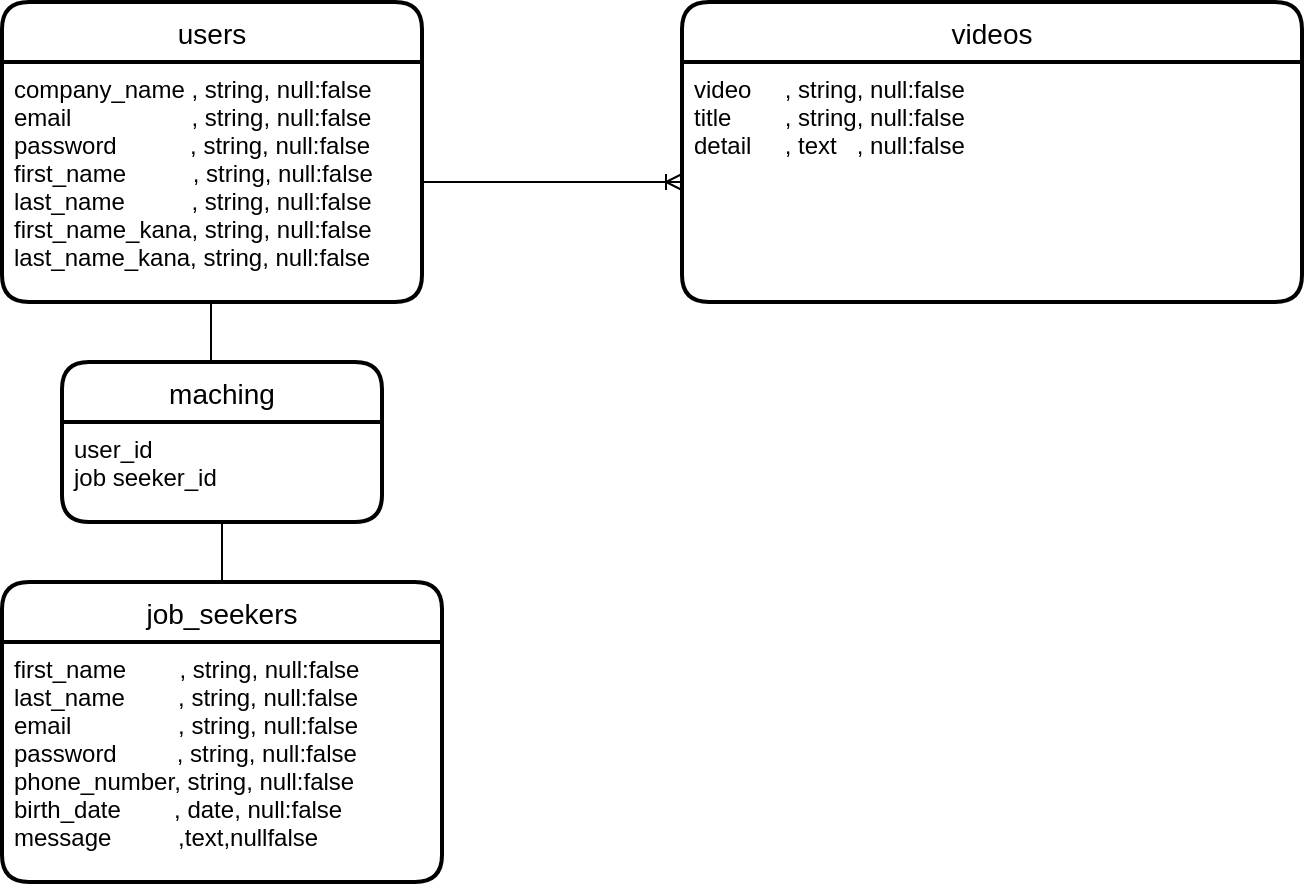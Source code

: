 <mxfile version="13.6.5">
    <diagram id="Gr9J8K8FOcoK_80b4tq5" name="ページ1">
        <mxGraphModel dx="312" dy="914" grid="1" gridSize="10" guides="1" tooltips="1" connect="1" arrows="1" fold="1" page="1" pageScale="1" pageWidth="827" pageHeight="1169" math="0" shadow="0">
            <root>
                <mxCell id="0"/>
                <mxCell id="1" parent="0"/>
                <mxCell id="2" value="users" style="swimlane;childLayout=stackLayout;horizontal=1;startSize=30;horizontalStack=0;rounded=1;fontSize=14;fontStyle=0;strokeWidth=2;resizeParent=0;resizeLast=1;shadow=0;dashed=0;align=center;" vertex="1" parent="1">
                    <mxGeometry x="40" y="120" width="210" height="150" as="geometry"/>
                </mxCell>
                <mxCell id="3" value="company_name , string, null:false&#10;email                  , string, null:false&#10;password           , string, null:false&#10;first_name          , string, null:false&#10;last_name          , string, null:false&#10;first_name_kana, string, null:false&#10;last_name_kana, string, null:false" style="align=left;strokeColor=none;fillColor=none;spacingLeft=4;fontSize=12;verticalAlign=top;resizable=0;rotatable=0;part=1;" vertex="1" parent="2">
                    <mxGeometry y="30" width="210" height="120" as="geometry"/>
                </mxCell>
                <mxCell id="4" value="videos" style="swimlane;childLayout=stackLayout;horizontal=1;startSize=30;horizontalStack=0;rounded=1;fontSize=14;fontStyle=0;strokeWidth=2;resizeParent=0;resizeLast=1;shadow=0;dashed=0;align=center;" vertex="1" parent="1">
                    <mxGeometry x="380" y="120" width="310" height="150" as="geometry"/>
                </mxCell>
                <mxCell id="5" value="video     , string, null:false&#10;title        , string, null:false&#10;detail     , text   , null:false" style="align=left;strokeColor=none;fillColor=none;spacingLeft=4;fontSize=12;verticalAlign=top;resizable=0;rotatable=0;part=1;" vertex="1" parent="4">
                    <mxGeometry y="30" width="310" height="120" as="geometry"/>
                </mxCell>
                <mxCell id="7" value="" style="edgeStyle=entityRelationEdgeStyle;fontSize=12;html=1;endArrow=ERoneToMany;" edge="1" parent="1" source="3">
                    <mxGeometry width="100" height="100" relative="1" as="geometry">
                        <mxPoint x="277.6" y="410" as="sourcePoint"/>
                        <mxPoint x="380" y="210" as="targetPoint"/>
                    </mxGeometry>
                </mxCell>
                <mxCell id="8" value="maching" style="swimlane;childLayout=stackLayout;horizontal=1;startSize=30;horizontalStack=0;rounded=1;fontSize=14;fontStyle=0;strokeWidth=2;resizeParent=0;resizeLast=1;shadow=0;dashed=0;align=center;" vertex="1" parent="1">
                    <mxGeometry x="70" y="300" width="160" height="80" as="geometry"/>
                </mxCell>
                <mxCell id="9" value="user_id&#10;job seeker_id" style="align=left;strokeColor=none;fillColor=none;spacingLeft=4;fontSize=12;verticalAlign=top;resizable=0;rotatable=0;part=1;" vertex="1" parent="8">
                    <mxGeometry y="30" width="160" height="50" as="geometry"/>
                </mxCell>
                <mxCell id="12" value="" style="endArrow=none;html=1;rounded=0;" edge="1" parent="1">
                    <mxGeometry relative="1" as="geometry">
                        <mxPoint x="144.5" y="270" as="sourcePoint"/>
                        <mxPoint x="144.5" y="300" as="targetPoint"/>
                    </mxGeometry>
                </mxCell>
                <mxCell id="19" value="job_seekers" style="swimlane;childLayout=stackLayout;horizontal=1;startSize=30;horizontalStack=0;rounded=1;fontSize=14;fontStyle=0;strokeWidth=2;resizeParent=0;resizeLast=1;shadow=0;dashed=0;align=center;" vertex="1" parent="1">
                    <mxGeometry x="40" y="410" width="220" height="150" as="geometry"/>
                </mxCell>
                <mxCell id="20" value="first_name        , string, null:false&#10;last_name        , string, null:false&#10;email                , string, null:false&#10;password         , string, null:false&#10;phone_number, string, null:false&#10;birth_date        , date, null:false&#10;message          ,text,nullfalse" style="align=left;strokeColor=none;fillColor=none;spacingLeft=4;fontSize=12;verticalAlign=top;resizable=0;rotatable=0;part=1;" vertex="1" parent="19">
                    <mxGeometry y="30" width="220" height="120" as="geometry"/>
                </mxCell>
                <mxCell id="21" value="" style="endArrow=none;html=1;rounded=0;exitX=0.5;exitY=0;exitDx=0;exitDy=0;entryX=0.5;entryY=1;entryDx=0;entryDy=0;" edge="1" parent="1" source="19" target="9">
                    <mxGeometry relative="1" as="geometry">
                        <mxPoint x="154.5" y="280" as="sourcePoint"/>
                        <mxPoint x="154.5" y="310" as="targetPoint"/>
                    </mxGeometry>
                </mxCell>
            </root>
        </mxGraphModel>
    </diagram>
</mxfile>